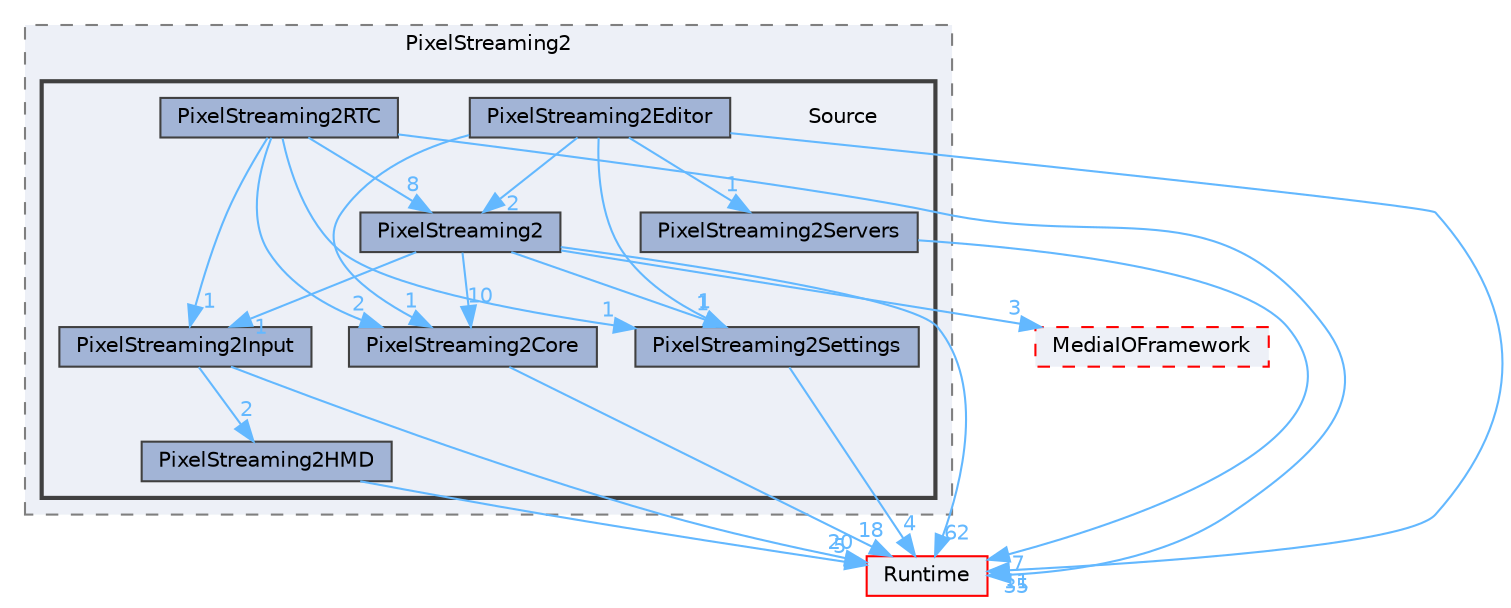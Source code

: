 digraph "Source"
{
 // INTERACTIVE_SVG=YES
 // LATEX_PDF_SIZE
  bgcolor="transparent";
  edge [fontname=Helvetica,fontsize=10,labelfontname=Helvetica,labelfontsize=10];
  node [fontname=Helvetica,fontsize=10,shape=box,height=0.2,width=0.4];
  compound=true
  subgraph clusterdir_d018878e4db2bfaf3ab0c94b7f76d139 {
    graph [ bgcolor="#edf0f7", pencolor="grey50", label="PixelStreaming2", fontname=Helvetica,fontsize=10 style="filled,dashed", URL="dir_d018878e4db2bfaf3ab0c94b7f76d139.html",tooltip=""]
  subgraph clusterdir_82643a200b35c0d272dbf3b035f0ce97 {
    graph [ bgcolor="#edf0f7", pencolor="grey25", label="", fontname=Helvetica,fontsize=10 style="filled,bold", URL="dir_82643a200b35c0d272dbf3b035f0ce97.html",tooltip=""]
    dir_82643a200b35c0d272dbf3b035f0ce97 [shape=plaintext, label="Source"];
  dir_f75bda96a403aa07edce0060b081a71b [label="PixelStreaming2", fillcolor="#a2b4d6", color="grey25", style="filled", URL="dir_f75bda96a403aa07edce0060b081a71b.html",tooltip=""];
  dir_59adcf5681d388e337deaee91f8afe6e [label="PixelStreaming2Core", fillcolor="#a2b4d6", color="grey25", style="filled", URL="dir_59adcf5681d388e337deaee91f8afe6e.html",tooltip=""];
  dir_a0457421938279cfec28ae9739a95880 [label="PixelStreaming2Editor", fillcolor="#a2b4d6", color="grey25", style="filled", URL="dir_a0457421938279cfec28ae9739a95880.html",tooltip=""];
  dir_d0b9add1676d15a341a12868b79e36bd [label="PixelStreaming2HMD", fillcolor="#a2b4d6", color="grey25", style="filled", URL="dir_d0b9add1676d15a341a12868b79e36bd.html",tooltip=""];
  dir_f73fa4cb376ebbe0f17ef2fb2f2d4c63 [label="PixelStreaming2Input", fillcolor="#a2b4d6", color="grey25", style="filled", URL="dir_f73fa4cb376ebbe0f17ef2fb2f2d4c63.html",tooltip=""];
  dir_2385b4c93328a3c0e0d2ff3cf3190341 [label="PixelStreaming2RTC", fillcolor="#a2b4d6", color="grey25", style="filled", URL="dir_2385b4c93328a3c0e0d2ff3cf3190341.html",tooltip=""];
  dir_0f04082fac78b6fdf4b4e0c3c3e59a61 [label="PixelStreaming2Servers", fillcolor="#a2b4d6", color="grey25", style="filled", URL="dir_0f04082fac78b6fdf4b4e0c3c3e59a61.html",tooltip=""];
  dir_87040ee9c05ff0641060857b833d7848 [label="PixelStreaming2Settings", fillcolor="#a2b4d6", color="grey25", style="filled", URL="dir_87040ee9c05ff0641060857b833d7848.html",tooltip=""];
  }
  }
  dir_7536b172fbd480bfd146a1b1acd6856b [label="Runtime", fillcolor="#edf0f7", color="red", style="filled", URL="dir_7536b172fbd480bfd146a1b1acd6856b.html",tooltip=""];
  dir_7a1af25e7f68a5cdf9018ea3121afe17 [label="MediaIOFramework", fillcolor="#edf0f7", color="red", style="filled,dashed", URL="dir_7a1af25e7f68a5cdf9018ea3121afe17.html",tooltip=""];
  dir_f75bda96a403aa07edce0060b081a71b->dir_59adcf5681d388e337deaee91f8afe6e [headlabel="10", labeldistance=1.5 headhref="dir_000743_000744.html" href="dir_000743_000744.html" color="steelblue1" fontcolor="steelblue1"];
  dir_f75bda96a403aa07edce0060b081a71b->dir_7536b172fbd480bfd146a1b1acd6856b [headlabel="62", labeldistance=1.5 headhref="dir_000743_000984.html" href="dir_000743_000984.html" color="steelblue1" fontcolor="steelblue1"];
  dir_f75bda96a403aa07edce0060b081a71b->dir_7a1af25e7f68a5cdf9018ea3121afe17 [headlabel="3", labeldistance=1.5 headhref="dir_000743_000619.html" href="dir_000743_000619.html" color="steelblue1" fontcolor="steelblue1"];
  dir_f75bda96a403aa07edce0060b081a71b->dir_87040ee9c05ff0641060857b833d7848 [headlabel="1", labeldistance=1.5 headhref="dir_000743_000750.html" href="dir_000743_000750.html" color="steelblue1" fontcolor="steelblue1"];
  dir_f75bda96a403aa07edce0060b081a71b->dir_f73fa4cb376ebbe0f17ef2fb2f2d4c63 [headlabel="1", labeldistance=1.5 headhref="dir_000743_000747.html" href="dir_000743_000747.html" color="steelblue1" fontcolor="steelblue1"];
  dir_59adcf5681d388e337deaee91f8afe6e->dir_7536b172fbd480bfd146a1b1acd6856b [headlabel="18", labeldistance=1.5 headhref="dir_000744_000984.html" href="dir_000744_000984.html" color="steelblue1" fontcolor="steelblue1"];
  dir_a0457421938279cfec28ae9739a95880->dir_59adcf5681d388e337deaee91f8afe6e [headlabel="1", labeldistance=1.5 headhref="dir_000745_000744.html" href="dir_000745_000744.html" color="steelblue1" fontcolor="steelblue1"];
  dir_a0457421938279cfec28ae9739a95880->dir_7536b172fbd480bfd146a1b1acd6856b [headlabel="11", labeldistance=1.5 headhref="dir_000745_000984.html" href="dir_000745_000984.html" color="steelblue1" fontcolor="steelblue1"];
  dir_a0457421938279cfec28ae9739a95880->dir_f75bda96a403aa07edce0060b081a71b [headlabel="2", labeldistance=1.5 headhref="dir_000745_000743.html" href="dir_000745_000743.html" color="steelblue1" fontcolor="steelblue1"];
  dir_a0457421938279cfec28ae9739a95880->dir_87040ee9c05ff0641060857b833d7848 [headlabel="1", labeldistance=1.5 headhref="dir_000745_000750.html" href="dir_000745_000750.html" color="steelblue1" fontcolor="steelblue1"];
  dir_a0457421938279cfec28ae9739a95880->dir_0f04082fac78b6fdf4b4e0c3c3e59a61 [headlabel="1", labeldistance=1.5 headhref="dir_000745_000749.html" href="dir_000745_000749.html" color="steelblue1" fontcolor="steelblue1"];
  dir_d0b9add1676d15a341a12868b79e36bd->dir_7536b172fbd480bfd146a1b1acd6856b [headlabel="5", labeldistance=1.5 headhref="dir_000746_000984.html" href="dir_000746_000984.html" color="steelblue1" fontcolor="steelblue1"];
  dir_f73fa4cb376ebbe0f17ef2fb2f2d4c63->dir_7536b172fbd480bfd146a1b1acd6856b [headlabel="20", labeldistance=1.5 headhref="dir_000747_000984.html" href="dir_000747_000984.html" color="steelblue1" fontcolor="steelblue1"];
  dir_f73fa4cb376ebbe0f17ef2fb2f2d4c63->dir_d0b9add1676d15a341a12868b79e36bd [headlabel="2", labeldistance=1.5 headhref="dir_000747_000746.html" href="dir_000747_000746.html" color="steelblue1" fontcolor="steelblue1"];
  dir_2385b4c93328a3c0e0d2ff3cf3190341->dir_7536b172fbd480bfd146a1b1acd6856b [headlabel="35", labeldistance=1.5 headhref="dir_000748_000984.html" href="dir_000748_000984.html" color="steelblue1" fontcolor="steelblue1"];
  dir_2385b4c93328a3c0e0d2ff3cf3190341->dir_87040ee9c05ff0641060857b833d7848 [headlabel="1", labeldistance=1.5 headhref="dir_000748_000750.html" href="dir_000748_000750.html" color="steelblue1" fontcolor="steelblue1"];
  dir_2385b4c93328a3c0e0d2ff3cf3190341->dir_f73fa4cb376ebbe0f17ef2fb2f2d4c63 [headlabel="1", labeldistance=1.5 headhref="dir_000748_000747.html" href="dir_000748_000747.html" color="steelblue1" fontcolor="steelblue1"];
  dir_2385b4c93328a3c0e0d2ff3cf3190341->dir_f75bda96a403aa07edce0060b081a71b [headlabel="8", labeldistance=1.5 headhref="dir_000748_000743.html" href="dir_000748_000743.html" color="steelblue1" fontcolor="steelblue1"];
  dir_2385b4c93328a3c0e0d2ff3cf3190341->dir_59adcf5681d388e337deaee91f8afe6e [headlabel="2", labeldistance=1.5 headhref="dir_000748_000744.html" href="dir_000748_000744.html" color="steelblue1" fontcolor="steelblue1"];
  dir_0f04082fac78b6fdf4b4e0c3c3e59a61->dir_7536b172fbd480bfd146a1b1acd6856b [headlabel="7", labeldistance=1.5 headhref="dir_000749_000984.html" href="dir_000749_000984.html" color="steelblue1" fontcolor="steelblue1"];
  dir_87040ee9c05ff0641060857b833d7848->dir_7536b172fbd480bfd146a1b1acd6856b [headlabel="4", labeldistance=1.5 headhref="dir_000750_000984.html" href="dir_000750_000984.html" color="steelblue1" fontcolor="steelblue1"];
}
